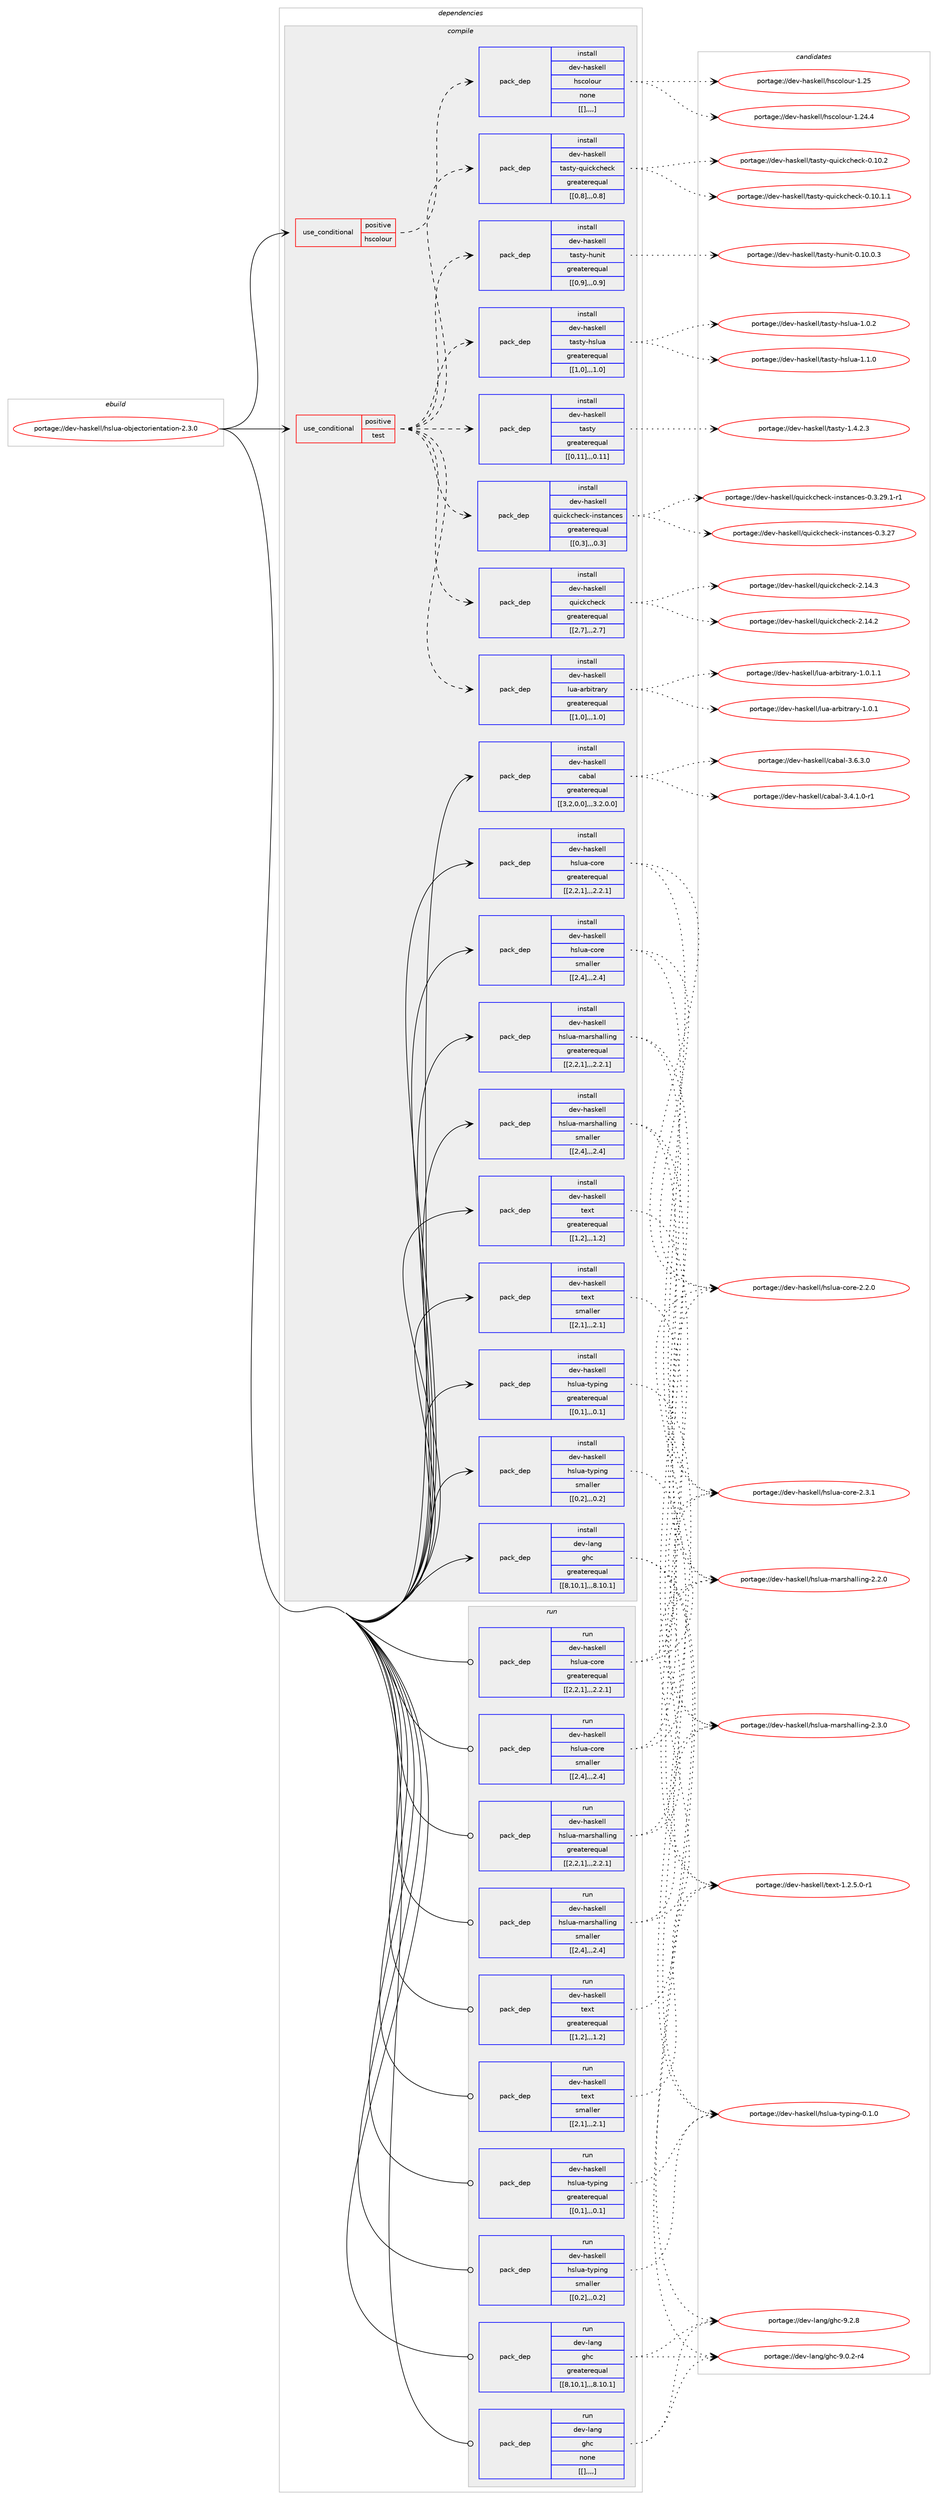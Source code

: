 digraph prolog {

# *************
# Graph options
# *************

newrank=true;
concentrate=true;
compound=true;
graph [rankdir=LR,fontname=Helvetica,fontsize=10,ranksep=1.5];#, ranksep=2.5, nodesep=0.2];
edge  [arrowhead=vee];
node  [fontname=Helvetica,fontsize=10];

# **********
# The ebuild
# **********

subgraph cluster_leftcol {
color=gray;
label=<<i>ebuild</i>>;
id [label="portage://dev-haskell/hslua-objectorientation-2.3.0", color=red, width=4, href="../dev-haskell/hslua-objectorientation-2.3.0.svg"];
}

# ****************
# The dependencies
# ****************

subgraph cluster_midcol {
color=gray;
label=<<i>dependencies</i>>;
subgraph cluster_compile {
fillcolor="#eeeeee";
style=filled;
label=<<i>compile</i>>;
subgraph cond22352 {
dependency85592 [label=<<TABLE BORDER="0" CELLBORDER="1" CELLSPACING="0" CELLPADDING="4"><TR><TD ROWSPAN="3" CELLPADDING="10">use_conditional</TD></TR><TR><TD>positive</TD></TR><TR><TD>hscolour</TD></TR></TABLE>>, shape=none, color=red];
subgraph pack62177 {
dependency85608 [label=<<TABLE BORDER="0" CELLBORDER="1" CELLSPACING="0" CELLPADDING="4" WIDTH="220"><TR><TD ROWSPAN="6" CELLPADDING="30">pack_dep</TD></TR><TR><TD WIDTH="110">install</TD></TR><TR><TD>dev-haskell</TD></TR><TR><TD>hscolour</TD></TR><TR><TD>none</TD></TR><TR><TD>[[],,,,]</TD></TR></TABLE>>, shape=none, color=blue];
}
dependency85592:e -> dependency85608:w [weight=20,style="dashed",arrowhead="vee"];
}
id:e -> dependency85592:w [weight=20,style="solid",arrowhead="vee"];
subgraph cond22367 {
dependency85627 [label=<<TABLE BORDER="0" CELLBORDER="1" CELLSPACING="0" CELLPADDING="4"><TR><TD ROWSPAN="3" CELLPADDING="10">use_conditional</TD></TR><TR><TD>positive</TD></TR><TR><TD>test</TD></TR></TABLE>>, shape=none, color=red];
subgraph pack62214 {
dependency85648 [label=<<TABLE BORDER="0" CELLBORDER="1" CELLSPACING="0" CELLPADDING="4" WIDTH="220"><TR><TD ROWSPAN="6" CELLPADDING="30">pack_dep</TD></TR><TR><TD WIDTH="110">install</TD></TR><TR><TD>dev-haskell</TD></TR><TR><TD>lua-arbitrary</TD></TR><TR><TD>greaterequal</TD></TR><TR><TD>[[1,0],,,1.0]</TD></TR></TABLE>>, shape=none, color=blue];
}
dependency85627:e -> dependency85648:w [weight=20,style="dashed",arrowhead="vee"];
subgraph pack62261 {
dependency85695 [label=<<TABLE BORDER="0" CELLBORDER="1" CELLSPACING="0" CELLPADDING="4" WIDTH="220"><TR><TD ROWSPAN="6" CELLPADDING="30">pack_dep</TD></TR><TR><TD WIDTH="110">install</TD></TR><TR><TD>dev-haskell</TD></TR><TR><TD>quickcheck</TD></TR><TR><TD>greaterequal</TD></TR><TR><TD>[[2,7],,,2.7]</TD></TR></TABLE>>, shape=none, color=blue];
}
dependency85627:e -> dependency85695:w [weight=20,style="dashed",arrowhead="vee"];
subgraph pack62263 {
dependency85700 [label=<<TABLE BORDER="0" CELLBORDER="1" CELLSPACING="0" CELLPADDING="4" WIDTH="220"><TR><TD ROWSPAN="6" CELLPADDING="30">pack_dep</TD></TR><TR><TD WIDTH="110">install</TD></TR><TR><TD>dev-haskell</TD></TR><TR><TD>quickcheck-instances</TD></TR><TR><TD>greaterequal</TD></TR><TR><TD>[[0,3],,,0.3]</TD></TR></TABLE>>, shape=none, color=blue];
}
dependency85627:e -> dependency85700:w [weight=20,style="dashed",arrowhead="vee"];
subgraph pack62267 {
dependency85730 [label=<<TABLE BORDER="0" CELLBORDER="1" CELLSPACING="0" CELLPADDING="4" WIDTH="220"><TR><TD ROWSPAN="6" CELLPADDING="30">pack_dep</TD></TR><TR><TD WIDTH="110">install</TD></TR><TR><TD>dev-haskell</TD></TR><TR><TD>tasty</TD></TR><TR><TD>greaterequal</TD></TR><TR><TD>[[0,11],,,0.11]</TD></TR></TABLE>>, shape=none, color=blue];
}
dependency85627:e -> dependency85730:w [weight=20,style="dashed",arrowhead="vee"];
subgraph pack62313 {
dependency85746 [label=<<TABLE BORDER="0" CELLBORDER="1" CELLSPACING="0" CELLPADDING="4" WIDTH="220"><TR><TD ROWSPAN="6" CELLPADDING="30">pack_dep</TD></TR><TR><TD WIDTH="110">install</TD></TR><TR><TD>dev-haskell</TD></TR><TR><TD>tasty-hslua</TD></TR><TR><TD>greaterequal</TD></TR><TR><TD>[[1,0],,,1.0]</TD></TR></TABLE>>, shape=none, color=blue];
}
dependency85627:e -> dependency85746:w [weight=20,style="dashed",arrowhead="vee"];
subgraph pack62315 {
dependency85780 [label=<<TABLE BORDER="0" CELLBORDER="1" CELLSPACING="0" CELLPADDING="4" WIDTH="220"><TR><TD ROWSPAN="6" CELLPADDING="30">pack_dep</TD></TR><TR><TD WIDTH="110">install</TD></TR><TR><TD>dev-haskell</TD></TR><TR><TD>tasty-hunit</TD></TR><TR><TD>greaterequal</TD></TR><TR><TD>[[0,9],,,0.9]</TD></TR></TABLE>>, shape=none, color=blue];
}
dependency85627:e -> dependency85780:w [weight=20,style="dashed",arrowhead="vee"];
subgraph pack62353 {
dependency85798 [label=<<TABLE BORDER="0" CELLBORDER="1" CELLSPACING="0" CELLPADDING="4" WIDTH="220"><TR><TD ROWSPAN="6" CELLPADDING="30">pack_dep</TD></TR><TR><TD WIDTH="110">install</TD></TR><TR><TD>dev-haskell</TD></TR><TR><TD>tasty-quickcheck</TD></TR><TR><TD>greaterequal</TD></TR><TR><TD>[[0,8],,,0.8]</TD></TR></TABLE>>, shape=none, color=blue];
}
dependency85627:e -> dependency85798:w [weight=20,style="dashed",arrowhead="vee"];
}
id:e -> dependency85627:w [weight=20,style="solid",arrowhead="vee"];
subgraph pack62383 {
dependency85819 [label=<<TABLE BORDER="0" CELLBORDER="1" CELLSPACING="0" CELLPADDING="4" WIDTH="220"><TR><TD ROWSPAN="6" CELLPADDING="30">pack_dep</TD></TR><TR><TD WIDTH="110">install</TD></TR><TR><TD>dev-haskell</TD></TR><TR><TD>cabal</TD></TR><TR><TD>greaterequal</TD></TR><TR><TD>[[3,2,0,0],,,3.2.0.0]</TD></TR></TABLE>>, shape=none, color=blue];
}
id:e -> dependency85819:w [weight=20,style="solid",arrowhead="vee"];
subgraph pack62386 {
dependency85822 [label=<<TABLE BORDER="0" CELLBORDER="1" CELLSPACING="0" CELLPADDING="4" WIDTH="220"><TR><TD ROWSPAN="6" CELLPADDING="30">pack_dep</TD></TR><TR><TD WIDTH="110">install</TD></TR><TR><TD>dev-haskell</TD></TR><TR><TD>hslua-core</TD></TR><TR><TD>greaterequal</TD></TR><TR><TD>[[2,2,1],,,2.2.1]</TD></TR></TABLE>>, shape=none, color=blue];
}
id:e -> dependency85822:w [weight=20,style="solid",arrowhead="vee"];
subgraph pack62390 {
dependency85863 [label=<<TABLE BORDER="0" CELLBORDER="1" CELLSPACING="0" CELLPADDING="4" WIDTH="220"><TR><TD ROWSPAN="6" CELLPADDING="30">pack_dep</TD></TR><TR><TD WIDTH="110">install</TD></TR><TR><TD>dev-haskell</TD></TR><TR><TD>hslua-core</TD></TR><TR><TD>smaller</TD></TR><TR><TD>[[2,4],,,2.4]</TD></TR></TABLE>>, shape=none, color=blue];
}
id:e -> dependency85863:w [weight=20,style="solid",arrowhead="vee"];
subgraph pack62431 {
dependency85887 [label=<<TABLE BORDER="0" CELLBORDER="1" CELLSPACING="0" CELLPADDING="4" WIDTH="220"><TR><TD ROWSPAN="6" CELLPADDING="30">pack_dep</TD></TR><TR><TD WIDTH="110">install</TD></TR><TR><TD>dev-haskell</TD></TR><TR><TD>hslua-marshalling</TD></TR><TR><TD>greaterequal</TD></TR><TR><TD>[[2,2,1],,,2.2.1]</TD></TR></TABLE>>, shape=none, color=blue];
}
id:e -> dependency85887:w [weight=20,style="solid",arrowhead="vee"];
subgraph pack62548 {
dependency86009 [label=<<TABLE BORDER="0" CELLBORDER="1" CELLSPACING="0" CELLPADDING="4" WIDTH="220"><TR><TD ROWSPAN="6" CELLPADDING="30">pack_dep</TD></TR><TR><TD WIDTH="110">install</TD></TR><TR><TD>dev-haskell</TD></TR><TR><TD>hslua-marshalling</TD></TR><TR><TD>smaller</TD></TR><TR><TD>[[2,4],,,2.4]</TD></TR></TABLE>>, shape=none, color=blue];
}
id:e -> dependency86009:w [weight=20,style="solid",arrowhead="vee"];
subgraph pack62571 {
dependency86028 [label=<<TABLE BORDER="0" CELLBORDER="1" CELLSPACING="0" CELLPADDING="4" WIDTH="220"><TR><TD ROWSPAN="6" CELLPADDING="30">pack_dep</TD></TR><TR><TD WIDTH="110">install</TD></TR><TR><TD>dev-haskell</TD></TR><TR><TD>hslua-typing</TD></TR><TR><TD>greaterequal</TD></TR><TR><TD>[[0,1],,,0.1]</TD></TR></TABLE>>, shape=none, color=blue];
}
id:e -> dependency86028:w [weight=20,style="solid",arrowhead="vee"];
subgraph pack62589 {
dependency86067 [label=<<TABLE BORDER="0" CELLBORDER="1" CELLSPACING="0" CELLPADDING="4" WIDTH="220"><TR><TD ROWSPAN="6" CELLPADDING="30">pack_dep</TD></TR><TR><TD WIDTH="110">install</TD></TR><TR><TD>dev-haskell</TD></TR><TR><TD>hslua-typing</TD></TR><TR><TD>smaller</TD></TR><TR><TD>[[0,2],,,0.2]</TD></TR></TABLE>>, shape=none, color=blue];
}
id:e -> dependency86067:w [weight=20,style="solid",arrowhead="vee"];
subgraph pack62635 {
dependency86091 [label=<<TABLE BORDER="0" CELLBORDER="1" CELLSPACING="0" CELLPADDING="4" WIDTH="220"><TR><TD ROWSPAN="6" CELLPADDING="30">pack_dep</TD></TR><TR><TD WIDTH="110">install</TD></TR><TR><TD>dev-haskell</TD></TR><TR><TD>text</TD></TR><TR><TD>greaterequal</TD></TR><TR><TD>[[1,2],,,1.2]</TD></TR></TABLE>>, shape=none, color=blue];
}
id:e -> dependency86091:w [weight=20,style="solid",arrowhead="vee"];
subgraph pack62676 {
dependency86123 [label=<<TABLE BORDER="0" CELLBORDER="1" CELLSPACING="0" CELLPADDING="4" WIDTH="220"><TR><TD ROWSPAN="6" CELLPADDING="30">pack_dep</TD></TR><TR><TD WIDTH="110">install</TD></TR><TR><TD>dev-haskell</TD></TR><TR><TD>text</TD></TR><TR><TD>smaller</TD></TR><TR><TD>[[2,1],,,2.1]</TD></TR></TABLE>>, shape=none, color=blue];
}
id:e -> dependency86123:w [weight=20,style="solid",arrowhead="vee"];
subgraph pack62677 {
dependency86144 [label=<<TABLE BORDER="0" CELLBORDER="1" CELLSPACING="0" CELLPADDING="4" WIDTH="220"><TR><TD ROWSPAN="6" CELLPADDING="30">pack_dep</TD></TR><TR><TD WIDTH="110">install</TD></TR><TR><TD>dev-lang</TD></TR><TR><TD>ghc</TD></TR><TR><TD>greaterequal</TD></TR><TR><TD>[[8,10,1],,,8.10.1]</TD></TR></TABLE>>, shape=none, color=blue];
}
id:e -> dependency86144:w [weight=20,style="solid",arrowhead="vee"];
}
subgraph cluster_compileandrun {
fillcolor="#eeeeee";
style=filled;
label=<<i>compile and run</i>>;
}
subgraph cluster_run {
fillcolor="#eeeeee";
style=filled;
label=<<i>run</i>>;
subgraph pack62694 {
dependency86233 [label=<<TABLE BORDER="0" CELLBORDER="1" CELLSPACING="0" CELLPADDING="4" WIDTH="220"><TR><TD ROWSPAN="6" CELLPADDING="30">pack_dep</TD></TR><TR><TD WIDTH="110">run</TD></TR><TR><TD>dev-haskell</TD></TR><TR><TD>hslua-core</TD></TR><TR><TD>greaterequal</TD></TR><TR><TD>[[2,2,1],,,2.2.1]</TD></TR></TABLE>>, shape=none, color=blue];
}
id:e -> dependency86233:w [weight=20,style="solid",arrowhead="odot"];
subgraph pack62807 {
dependency86300 [label=<<TABLE BORDER="0" CELLBORDER="1" CELLSPACING="0" CELLPADDING="4" WIDTH="220"><TR><TD ROWSPAN="6" CELLPADDING="30">pack_dep</TD></TR><TR><TD WIDTH="110">run</TD></TR><TR><TD>dev-haskell</TD></TR><TR><TD>hslua-core</TD></TR><TR><TD>smaller</TD></TR><TR><TD>[[2,4],,,2.4]</TD></TR></TABLE>>, shape=none, color=blue];
}
id:e -> dependency86300:w [weight=20,style="solid",arrowhead="odot"];
subgraph pack62853 {
dependency86340 [label=<<TABLE BORDER="0" CELLBORDER="1" CELLSPACING="0" CELLPADDING="4" WIDTH="220"><TR><TD ROWSPAN="6" CELLPADDING="30">pack_dep</TD></TR><TR><TD WIDTH="110">run</TD></TR><TR><TD>dev-haskell</TD></TR><TR><TD>hslua-marshalling</TD></TR><TR><TD>greaterequal</TD></TR><TR><TD>[[2,2,1],,,2.2.1]</TD></TR></TABLE>>, shape=none, color=blue];
}
id:e -> dependency86340:w [weight=20,style="solid",arrowhead="odot"];
subgraph pack62870 {
dependency86345 [label=<<TABLE BORDER="0" CELLBORDER="1" CELLSPACING="0" CELLPADDING="4" WIDTH="220"><TR><TD ROWSPAN="6" CELLPADDING="30">pack_dep</TD></TR><TR><TD WIDTH="110">run</TD></TR><TR><TD>dev-haskell</TD></TR><TR><TD>hslua-marshalling</TD></TR><TR><TD>smaller</TD></TR><TR><TD>[[2,4],,,2.4]</TD></TR></TABLE>>, shape=none, color=blue];
}
id:e -> dependency86345:w [weight=20,style="solid",arrowhead="odot"];
subgraph pack62873 {
dependency86347 [label=<<TABLE BORDER="0" CELLBORDER="1" CELLSPACING="0" CELLPADDING="4" WIDTH="220"><TR><TD ROWSPAN="6" CELLPADDING="30">pack_dep</TD></TR><TR><TD WIDTH="110">run</TD></TR><TR><TD>dev-haskell</TD></TR><TR><TD>hslua-typing</TD></TR><TR><TD>greaterequal</TD></TR><TR><TD>[[0,1],,,0.1]</TD></TR></TABLE>>, shape=none, color=blue];
}
id:e -> dependency86347:w [weight=20,style="solid",arrowhead="odot"];
subgraph pack62946 {
dependency86441 [label=<<TABLE BORDER="0" CELLBORDER="1" CELLSPACING="0" CELLPADDING="4" WIDTH="220"><TR><TD ROWSPAN="6" CELLPADDING="30">pack_dep</TD></TR><TR><TD WIDTH="110">run</TD></TR><TR><TD>dev-haskell</TD></TR><TR><TD>hslua-typing</TD></TR><TR><TD>smaller</TD></TR><TR><TD>[[0,2],,,0.2]</TD></TR></TABLE>>, shape=none, color=blue];
}
id:e -> dependency86441:w [weight=20,style="solid",arrowhead="odot"];
subgraph pack62967 {
dependency86464 [label=<<TABLE BORDER="0" CELLBORDER="1" CELLSPACING="0" CELLPADDING="4" WIDTH="220"><TR><TD ROWSPAN="6" CELLPADDING="30">pack_dep</TD></TR><TR><TD WIDTH="110">run</TD></TR><TR><TD>dev-haskell</TD></TR><TR><TD>text</TD></TR><TR><TD>greaterequal</TD></TR><TR><TD>[[1,2],,,1.2]</TD></TR></TABLE>>, shape=none, color=blue];
}
id:e -> dependency86464:w [weight=20,style="solid",arrowhead="odot"];
subgraph pack63003 {
dependency86486 [label=<<TABLE BORDER="0" CELLBORDER="1" CELLSPACING="0" CELLPADDING="4" WIDTH="220"><TR><TD ROWSPAN="6" CELLPADDING="30">pack_dep</TD></TR><TR><TD WIDTH="110">run</TD></TR><TR><TD>dev-haskell</TD></TR><TR><TD>text</TD></TR><TR><TD>smaller</TD></TR><TR><TD>[[2,1],,,2.1]</TD></TR></TABLE>>, shape=none, color=blue];
}
id:e -> dependency86486:w [weight=20,style="solid",arrowhead="odot"];
subgraph pack63015 {
dependency86498 [label=<<TABLE BORDER="0" CELLBORDER="1" CELLSPACING="0" CELLPADDING="4" WIDTH="220"><TR><TD ROWSPAN="6" CELLPADDING="30">pack_dep</TD></TR><TR><TD WIDTH="110">run</TD></TR><TR><TD>dev-lang</TD></TR><TR><TD>ghc</TD></TR><TR><TD>greaterequal</TD></TR><TR><TD>[[8,10,1],,,8.10.1]</TD></TR></TABLE>>, shape=none, color=blue];
}
id:e -> dependency86498:w [weight=20,style="solid",arrowhead="odot"];
subgraph pack63033 {
dependency86526 [label=<<TABLE BORDER="0" CELLBORDER="1" CELLSPACING="0" CELLPADDING="4" WIDTH="220"><TR><TD ROWSPAN="6" CELLPADDING="30">pack_dep</TD></TR><TR><TD WIDTH="110">run</TD></TR><TR><TD>dev-lang</TD></TR><TR><TD>ghc</TD></TR><TR><TD>none</TD></TR><TR><TD>[[],,,,]</TD></TR></TABLE>>, shape=none, color=blue];
}
id:e -> dependency86526:w [weight=20,style="solid",arrowhead="odot"];
}
}

# **************
# The candidates
# **************

subgraph cluster_choices {
rank=same;
color=gray;
label=<<i>candidates</i>>;

subgraph choice62147 {
color=black;
nodesep=1;
choice100101118451049711510710110810847104115991111081111171144549465053 [label="portage://dev-haskell/hscolour-1.25", color=red, width=4,href="../dev-haskell/hscolour-1.25.svg"];
choice1001011184510497115107101108108471041159911110811111711445494650524652 [label="portage://dev-haskell/hscolour-1.24.4", color=red, width=4,href="../dev-haskell/hscolour-1.24.4.svg"];
dependency85608:e -> choice100101118451049711510710110810847104115991111081111171144549465053:w [style=dotted,weight="100"];
dependency85608:e -> choice1001011184510497115107101108108471041159911110811111711445494650524652:w [style=dotted,weight="100"];
}
subgraph choice62165 {
color=black;
nodesep=1;
choice10010111845104971151071011081084710811797459711498105116114971141214549464846494649 [label="portage://dev-haskell/lua-arbitrary-1.0.1.1", color=red, width=4,href="../dev-haskell/lua-arbitrary-1.0.1.1.svg"];
choice1001011184510497115107101108108471081179745971149810511611497114121454946484649 [label="portage://dev-haskell/lua-arbitrary-1.0.1", color=red, width=4,href="../dev-haskell/lua-arbitrary-1.0.1.svg"];
dependency85648:e -> choice10010111845104971151071011081084710811797459711498105116114971141214549464846494649:w [style=dotted,weight="100"];
dependency85648:e -> choice1001011184510497115107101108108471081179745971149810511611497114121454946484649:w [style=dotted,weight="100"];
}
subgraph choice62187 {
color=black;
nodesep=1;
choice10010111845104971151071011081084711311710599107991041019910745504649524651 [label="portage://dev-haskell/quickcheck-2.14.3", color=red, width=4,href="../dev-haskell/quickcheck-2.14.3.svg"];
choice10010111845104971151071011081084711311710599107991041019910745504649524650 [label="portage://dev-haskell/quickcheck-2.14.2", color=red, width=4,href="../dev-haskell/quickcheck-2.14.2.svg"];
dependency85695:e -> choice10010111845104971151071011081084711311710599107991041019910745504649524651:w [style=dotted,weight="100"];
dependency85695:e -> choice10010111845104971151071011081084711311710599107991041019910745504649524650:w [style=dotted,weight="100"];
}
subgraph choice62210 {
color=black;
nodesep=1;
choice1001011184510497115107101108108471131171059910799104101991074510511011511697110991011154548465146505746494511449 [label="portage://dev-haskell/quickcheck-instances-0.3.29.1-r1", color=red, width=4,href="../dev-haskell/quickcheck-instances-0.3.29.1-r1.svg"];
choice10010111845104971151071011081084711311710599107991041019910745105110115116971109910111545484651465055 [label="portage://dev-haskell/quickcheck-instances-0.3.27", color=red, width=4,href="../dev-haskell/quickcheck-instances-0.3.27.svg"];
dependency85700:e -> choice1001011184510497115107101108108471131171059910799104101991074510511011511697110991011154548465146505746494511449:w [style=dotted,weight="100"];
dependency85700:e -> choice10010111845104971151071011081084711311710599107991041019910745105110115116971109910111545484651465055:w [style=dotted,weight="100"];
}
subgraph choice62231 {
color=black;
nodesep=1;
choice100101118451049711510710110810847116971151161214549465246504651 [label="portage://dev-haskell/tasty-1.4.2.3", color=red, width=4,href="../dev-haskell/tasty-1.4.2.3.svg"];
dependency85730:e -> choice100101118451049711510710110810847116971151161214549465246504651:w [style=dotted,weight="100"];
}
subgraph choice62266 {
color=black;
nodesep=1;
choice100101118451049711510710110810847116971151161214510411510811797454946494648 [label="portage://dev-haskell/tasty-hslua-1.1.0", color=red, width=4,href="../dev-haskell/tasty-hslua-1.1.0.svg"];
choice100101118451049711510710110810847116971151161214510411510811797454946484650 [label="portage://dev-haskell/tasty-hslua-1.0.2", color=red, width=4,href="../dev-haskell/tasty-hslua-1.0.2.svg"];
dependency85746:e -> choice100101118451049711510710110810847116971151161214510411510811797454946494648:w [style=dotted,weight="100"];
dependency85746:e -> choice100101118451049711510710110810847116971151161214510411510811797454946484650:w [style=dotted,weight="100"];
}
subgraph choice62290 {
color=black;
nodesep=1;
choice1001011184510497115107101108108471169711511612145104117110105116454846494846484651 [label="portage://dev-haskell/tasty-hunit-0.10.0.3", color=red, width=4,href="../dev-haskell/tasty-hunit-0.10.0.3.svg"];
dependency85780:e -> choice1001011184510497115107101108108471169711511612145104117110105116454846494846484651:w [style=dotted,weight="100"];
}
subgraph choice62293 {
color=black;
nodesep=1;
choice100101118451049711510710110810847116971151161214511311710599107991041019910745484649484650 [label="portage://dev-haskell/tasty-quickcheck-0.10.2", color=red, width=4,href="../dev-haskell/tasty-quickcheck-0.10.2.svg"];
choice1001011184510497115107101108108471169711511612145113117105991079910410199107454846494846494649 [label="portage://dev-haskell/tasty-quickcheck-0.10.1.1", color=red, width=4,href="../dev-haskell/tasty-quickcheck-0.10.1.1.svg"];
dependency85798:e -> choice100101118451049711510710110810847116971151161214511311710599107991041019910745484649484650:w [style=dotted,weight="100"];
dependency85798:e -> choice1001011184510497115107101108108471169711511612145113117105991079910410199107454846494846494649:w [style=dotted,weight="100"];
}
subgraph choice62347 {
color=black;
nodesep=1;
choice100101118451049711510710110810847999798971084551465446514648 [label="portage://dev-haskell/cabal-3.6.3.0", color=red, width=4,href="../dev-haskell/cabal-3.6.3.0.svg"];
choice1001011184510497115107101108108479997989710845514652464946484511449 [label="portage://dev-haskell/cabal-3.4.1.0-r1", color=red, width=4,href="../dev-haskell/cabal-3.4.1.0-r1.svg"];
dependency85819:e -> choice100101118451049711510710110810847999798971084551465446514648:w [style=dotted,weight="100"];
dependency85819:e -> choice1001011184510497115107101108108479997989710845514652464946484511449:w [style=dotted,weight="100"];
}
subgraph choice62425 {
color=black;
nodesep=1;
choice100101118451049711510710110810847104115108117974599111114101455046514649 [label="portage://dev-haskell/hslua-core-2.3.1", color=red, width=4,href="../dev-haskell/hslua-core-2.3.1.svg"];
choice100101118451049711510710110810847104115108117974599111114101455046504648 [label="portage://dev-haskell/hslua-core-2.2.0", color=red, width=4,href="../dev-haskell/hslua-core-2.2.0.svg"];
dependency85822:e -> choice100101118451049711510710110810847104115108117974599111114101455046514649:w [style=dotted,weight="100"];
dependency85822:e -> choice100101118451049711510710110810847104115108117974599111114101455046504648:w [style=dotted,weight="100"];
}
subgraph choice62483 {
color=black;
nodesep=1;
choice100101118451049711510710110810847104115108117974599111114101455046514649 [label="portage://dev-haskell/hslua-core-2.3.1", color=red, width=4,href="../dev-haskell/hslua-core-2.3.1.svg"];
choice100101118451049711510710110810847104115108117974599111114101455046504648 [label="portage://dev-haskell/hslua-core-2.2.0", color=red, width=4,href="../dev-haskell/hslua-core-2.2.0.svg"];
dependency85863:e -> choice100101118451049711510710110810847104115108117974599111114101455046514649:w [style=dotted,weight="100"];
dependency85863:e -> choice100101118451049711510710110810847104115108117974599111114101455046504648:w [style=dotted,weight="100"];
}
subgraph choice62487 {
color=black;
nodesep=1;
choice10010111845104971151071011081084710411510811797451099711411510497108108105110103455046514648 [label="portage://dev-haskell/hslua-marshalling-2.3.0", color=red, width=4,href="../dev-haskell/hslua-marshalling-2.3.0.svg"];
choice10010111845104971151071011081084710411510811797451099711411510497108108105110103455046504648 [label="portage://dev-haskell/hslua-marshalling-2.2.0", color=red, width=4,href="../dev-haskell/hslua-marshalling-2.2.0.svg"];
dependency85887:e -> choice10010111845104971151071011081084710411510811797451099711411510497108108105110103455046514648:w [style=dotted,weight="100"];
dependency85887:e -> choice10010111845104971151071011081084710411510811797451099711411510497108108105110103455046504648:w [style=dotted,weight="100"];
}
subgraph choice62491 {
color=black;
nodesep=1;
choice10010111845104971151071011081084710411510811797451099711411510497108108105110103455046514648 [label="portage://dev-haskell/hslua-marshalling-2.3.0", color=red, width=4,href="../dev-haskell/hslua-marshalling-2.3.0.svg"];
choice10010111845104971151071011081084710411510811797451099711411510497108108105110103455046504648 [label="portage://dev-haskell/hslua-marshalling-2.2.0", color=red, width=4,href="../dev-haskell/hslua-marshalling-2.2.0.svg"];
dependency86009:e -> choice10010111845104971151071011081084710411510811797451099711411510497108108105110103455046514648:w [style=dotted,weight="100"];
dependency86009:e -> choice10010111845104971151071011081084710411510811797451099711411510497108108105110103455046504648:w [style=dotted,weight="100"];
}
subgraph choice62553 {
color=black;
nodesep=1;
choice1001011184510497115107101108108471041151081179745116121112105110103454846494648 [label="portage://dev-haskell/hslua-typing-0.1.0", color=red, width=4,href="../dev-haskell/hslua-typing-0.1.0.svg"];
dependency86028:e -> choice1001011184510497115107101108108471041151081179745116121112105110103454846494648:w [style=dotted,weight="100"];
}
subgraph choice62560 {
color=black;
nodesep=1;
choice1001011184510497115107101108108471041151081179745116121112105110103454846494648 [label="portage://dev-haskell/hslua-typing-0.1.0", color=red, width=4,href="../dev-haskell/hslua-typing-0.1.0.svg"];
dependency86067:e -> choice1001011184510497115107101108108471041151081179745116121112105110103454846494648:w [style=dotted,weight="100"];
}
subgraph choice62693 {
color=black;
nodesep=1;
choice10010111845104971151071011081084711610112011645494650465346484511449 [label="portage://dev-haskell/text-1.2.5.0-r1", color=red, width=4,href="../dev-haskell/text-1.2.5.0-r1.svg"];
dependency86091:e -> choice10010111845104971151071011081084711610112011645494650465346484511449:w [style=dotted,weight="100"];
}
subgraph choice62733 {
color=black;
nodesep=1;
choice10010111845104971151071011081084711610112011645494650465346484511449 [label="portage://dev-haskell/text-1.2.5.0-r1", color=red, width=4,href="../dev-haskell/text-1.2.5.0-r1.svg"];
dependency86123:e -> choice10010111845104971151071011081084711610112011645494650465346484511449:w [style=dotted,weight="100"];
}
subgraph choice62748 {
color=black;
nodesep=1;
choice10010111845108971101034710310499455746504656 [label="portage://dev-lang/ghc-9.2.8", color=red, width=4,href="../dev-lang/ghc-9.2.8.svg"];
choice100101118451089711010347103104994557464846504511452 [label="portage://dev-lang/ghc-9.0.2-r4", color=red, width=4,href="../dev-lang/ghc-9.0.2-r4.svg"];
dependency86144:e -> choice10010111845108971101034710310499455746504656:w [style=dotted,weight="100"];
dependency86144:e -> choice100101118451089711010347103104994557464846504511452:w [style=dotted,weight="100"];
}
subgraph choice62752 {
color=black;
nodesep=1;
choice100101118451049711510710110810847104115108117974599111114101455046514649 [label="portage://dev-haskell/hslua-core-2.3.1", color=red, width=4,href="../dev-haskell/hslua-core-2.3.1.svg"];
choice100101118451049711510710110810847104115108117974599111114101455046504648 [label="portage://dev-haskell/hslua-core-2.2.0", color=red, width=4,href="../dev-haskell/hslua-core-2.2.0.svg"];
dependency86233:e -> choice100101118451049711510710110810847104115108117974599111114101455046514649:w [style=dotted,weight="100"];
dependency86233:e -> choice100101118451049711510710110810847104115108117974599111114101455046504648:w [style=dotted,weight="100"];
}
subgraph choice62755 {
color=black;
nodesep=1;
choice100101118451049711510710110810847104115108117974599111114101455046514649 [label="portage://dev-haskell/hslua-core-2.3.1", color=red, width=4,href="../dev-haskell/hslua-core-2.3.1.svg"];
choice100101118451049711510710110810847104115108117974599111114101455046504648 [label="portage://dev-haskell/hslua-core-2.2.0", color=red, width=4,href="../dev-haskell/hslua-core-2.2.0.svg"];
dependency86300:e -> choice100101118451049711510710110810847104115108117974599111114101455046514649:w [style=dotted,weight="100"];
dependency86300:e -> choice100101118451049711510710110810847104115108117974599111114101455046504648:w [style=dotted,weight="100"];
}
subgraph choice62803 {
color=black;
nodesep=1;
choice10010111845104971151071011081084710411510811797451099711411510497108108105110103455046514648 [label="portage://dev-haskell/hslua-marshalling-2.3.0", color=red, width=4,href="../dev-haskell/hslua-marshalling-2.3.0.svg"];
choice10010111845104971151071011081084710411510811797451099711411510497108108105110103455046504648 [label="portage://dev-haskell/hslua-marshalling-2.2.0", color=red, width=4,href="../dev-haskell/hslua-marshalling-2.2.0.svg"];
dependency86340:e -> choice10010111845104971151071011081084710411510811797451099711411510497108108105110103455046514648:w [style=dotted,weight="100"];
dependency86340:e -> choice10010111845104971151071011081084710411510811797451099711411510497108108105110103455046504648:w [style=dotted,weight="100"];
}
subgraph choice62859 {
color=black;
nodesep=1;
choice10010111845104971151071011081084710411510811797451099711411510497108108105110103455046514648 [label="portage://dev-haskell/hslua-marshalling-2.3.0", color=red, width=4,href="../dev-haskell/hslua-marshalling-2.3.0.svg"];
choice10010111845104971151071011081084710411510811797451099711411510497108108105110103455046504648 [label="portage://dev-haskell/hslua-marshalling-2.2.0", color=red, width=4,href="../dev-haskell/hslua-marshalling-2.2.0.svg"];
dependency86345:e -> choice10010111845104971151071011081084710411510811797451099711411510497108108105110103455046514648:w [style=dotted,weight="100"];
dependency86345:e -> choice10010111845104971151071011081084710411510811797451099711411510497108108105110103455046504648:w [style=dotted,weight="100"];
}
subgraph choice62878 {
color=black;
nodesep=1;
choice1001011184510497115107101108108471041151081179745116121112105110103454846494648 [label="portage://dev-haskell/hslua-typing-0.1.0", color=red, width=4,href="../dev-haskell/hslua-typing-0.1.0.svg"];
dependency86347:e -> choice1001011184510497115107101108108471041151081179745116121112105110103454846494648:w [style=dotted,weight="100"];
}
subgraph choice62938 {
color=black;
nodesep=1;
choice1001011184510497115107101108108471041151081179745116121112105110103454846494648 [label="portage://dev-haskell/hslua-typing-0.1.0", color=red, width=4,href="../dev-haskell/hslua-typing-0.1.0.svg"];
dependency86441:e -> choice1001011184510497115107101108108471041151081179745116121112105110103454846494648:w [style=dotted,weight="100"];
}
subgraph choice62940 {
color=black;
nodesep=1;
choice10010111845104971151071011081084711610112011645494650465346484511449 [label="portage://dev-haskell/text-1.2.5.0-r1", color=red, width=4,href="../dev-haskell/text-1.2.5.0-r1.svg"];
dependency86464:e -> choice10010111845104971151071011081084711610112011645494650465346484511449:w [style=dotted,weight="100"];
}
subgraph choice62958 {
color=black;
nodesep=1;
choice10010111845104971151071011081084711610112011645494650465346484511449 [label="portage://dev-haskell/text-1.2.5.0-r1", color=red, width=4,href="../dev-haskell/text-1.2.5.0-r1.svg"];
dependency86486:e -> choice10010111845104971151071011081084711610112011645494650465346484511449:w [style=dotted,weight="100"];
}
subgraph choice62992 {
color=black;
nodesep=1;
choice10010111845108971101034710310499455746504656 [label="portage://dev-lang/ghc-9.2.8", color=red, width=4,href="../dev-lang/ghc-9.2.8.svg"];
choice100101118451089711010347103104994557464846504511452 [label="portage://dev-lang/ghc-9.0.2-r4", color=red, width=4,href="../dev-lang/ghc-9.0.2-r4.svg"];
dependency86498:e -> choice10010111845108971101034710310499455746504656:w [style=dotted,weight="100"];
dependency86498:e -> choice100101118451089711010347103104994557464846504511452:w [style=dotted,weight="100"];
}
subgraph choice62996 {
color=black;
nodesep=1;
choice10010111845108971101034710310499455746504656 [label="portage://dev-lang/ghc-9.2.8", color=red, width=4,href="../dev-lang/ghc-9.2.8.svg"];
choice100101118451089711010347103104994557464846504511452 [label="portage://dev-lang/ghc-9.0.2-r4", color=red, width=4,href="../dev-lang/ghc-9.0.2-r4.svg"];
dependency86526:e -> choice10010111845108971101034710310499455746504656:w [style=dotted,weight="100"];
dependency86526:e -> choice100101118451089711010347103104994557464846504511452:w [style=dotted,weight="100"];
}
}

}
